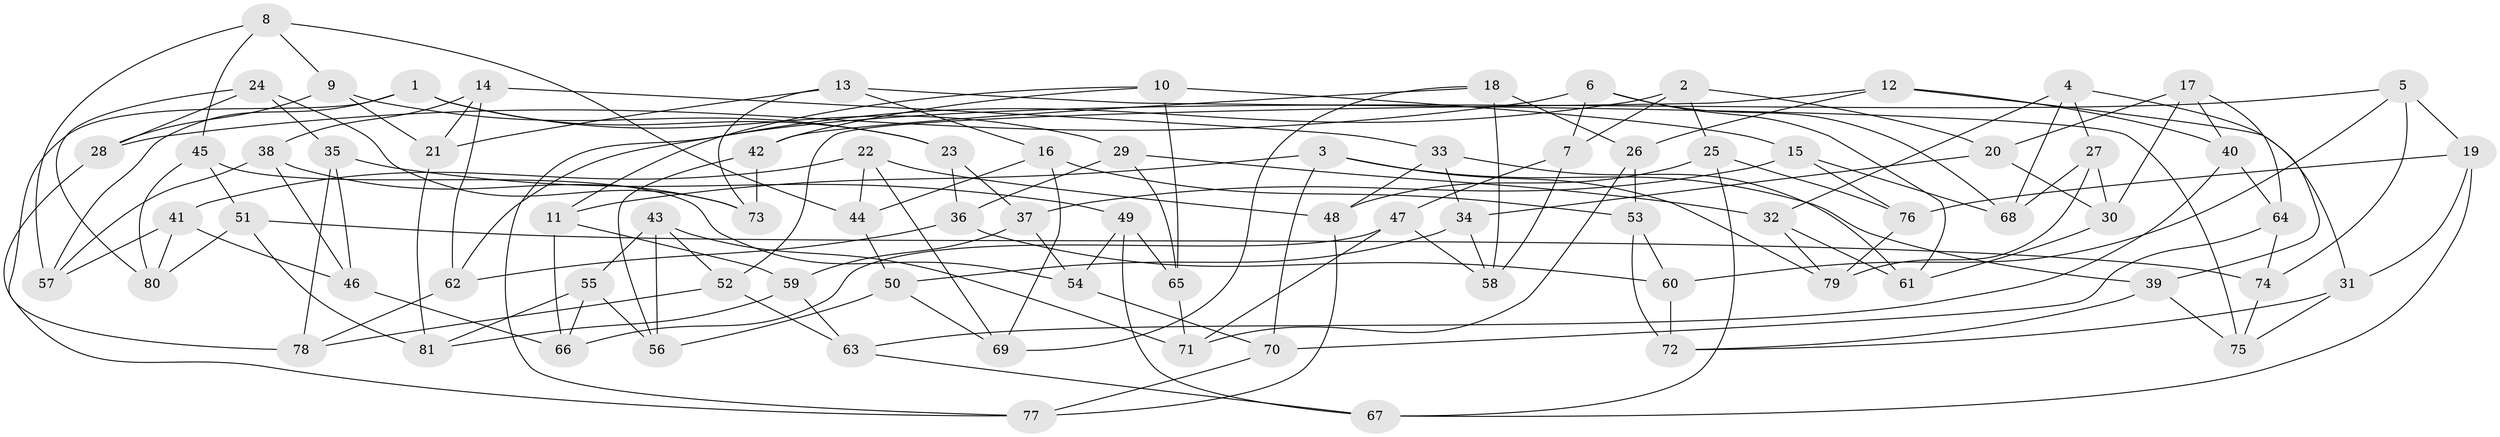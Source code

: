// coarse degree distribution, {5: 0.22916666666666666, 6: 0.4583333333333333, 4: 0.2916666666666667, 3: 0.020833333333333332}
// Generated by graph-tools (version 1.1) at 2025/52/02/27/25 19:52:32]
// undirected, 81 vertices, 162 edges
graph export_dot {
graph [start="1"]
  node [color=gray90,style=filled];
  1;
  2;
  3;
  4;
  5;
  6;
  7;
  8;
  9;
  10;
  11;
  12;
  13;
  14;
  15;
  16;
  17;
  18;
  19;
  20;
  21;
  22;
  23;
  24;
  25;
  26;
  27;
  28;
  29;
  30;
  31;
  32;
  33;
  34;
  35;
  36;
  37;
  38;
  39;
  40;
  41;
  42;
  43;
  44;
  45;
  46;
  47;
  48;
  49;
  50;
  51;
  52;
  53;
  54;
  55;
  56;
  57;
  58;
  59;
  60;
  61;
  62;
  63;
  64;
  65;
  66;
  67;
  68;
  69;
  70;
  71;
  72;
  73;
  74;
  75;
  76;
  77;
  78;
  79;
  80;
  81;
  1 -- 23;
  1 -- 29;
  1 -- 57;
  1 -- 78;
  2 -- 77;
  2 -- 25;
  2 -- 20;
  2 -- 7;
  3 -- 79;
  3 -- 70;
  3 -- 11;
  3 -- 39;
  4 -- 39;
  4 -- 68;
  4 -- 27;
  4 -- 32;
  5 -- 60;
  5 -- 19;
  5 -- 62;
  5 -- 74;
  6 -- 68;
  6 -- 7;
  6 -- 61;
  6 -- 28;
  7 -- 47;
  7 -- 58;
  8 -- 44;
  8 -- 57;
  8 -- 9;
  8 -- 45;
  9 -- 21;
  9 -- 28;
  9 -- 23;
  10 -- 65;
  10 -- 42;
  10 -- 15;
  10 -- 11;
  11 -- 59;
  11 -- 66;
  12 -- 52;
  12 -- 31;
  12 -- 40;
  12 -- 26;
  13 -- 73;
  13 -- 21;
  13 -- 16;
  13 -- 75;
  14 -- 33;
  14 -- 21;
  14 -- 38;
  14 -- 62;
  15 -- 68;
  15 -- 76;
  15 -- 37;
  16 -- 69;
  16 -- 53;
  16 -- 44;
  17 -- 20;
  17 -- 40;
  17 -- 30;
  17 -- 64;
  18 -- 26;
  18 -- 69;
  18 -- 58;
  18 -- 42;
  19 -- 31;
  19 -- 76;
  19 -- 67;
  20 -- 34;
  20 -- 30;
  21 -- 81;
  22 -- 48;
  22 -- 69;
  22 -- 44;
  22 -- 41;
  23 -- 37;
  23 -- 36;
  24 -- 28;
  24 -- 35;
  24 -- 80;
  24 -- 73;
  25 -- 67;
  25 -- 48;
  25 -- 76;
  26 -- 53;
  26 -- 71;
  27 -- 68;
  27 -- 30;
  27 -- 79;
  28 -- 77;
  29 -- 36;
  29 -- 32;
  29 -- 65;
  30 -- 61;
  31 -- 75;
  31 -- 72;
  32 -- 79;
  32 -- 61;
  33 -- 34;
  33 -- 61;
  33 -- 48;
  34 -- 50;
  34 -- 58;
  35 -- 49;
  35 -- 78;
  35 -- 46;
  36 -- 60;
  36 -- 62;
  37 -- 54;
  37 -- 59;
  38 -- 57;
  38 -- 46;
  38 -- 73;
  39 -- 75;
  39 -- 72;
  40 -- 63;
  40 -- 64;
  41 -- 57;
  41 -- 80;
  41 -- 46;
  42 -- 73;
  42 -- 56;
  43 -- 52;
  43 -- 71;
  43 -- 56;
  43 -- 55;
  44 -- 50;
  45 -- 80;
  45 -- 51;
  45 -- 54;
  46 -- 66;
  47 -- 58;
  47 -- 66;
  47 -- 71;
  48 -- 77;
  49 -- 54;
  49 -- 65;
  49 -- 67;
  50 -- 56;
  50 -- 69;
  51 -- 80;
  51 -- 74;
  51 -- 81;
  52 -- 78;
  52 -- 63;
  53 -- 60;
  53 -- 72;
  54 -- 70;
  55 -- 66;
  55 -- 56;
  55 -- 81;
  59 -- 63;
  59 -- 81;
  60 -- 72;
  62 -- 78;
  63 -- 67;
  64 -- 70;
  64 -- 74;
  65 -- 71;
  70 -- 77;
  74 -- 75;
  76 -- 79;
}
